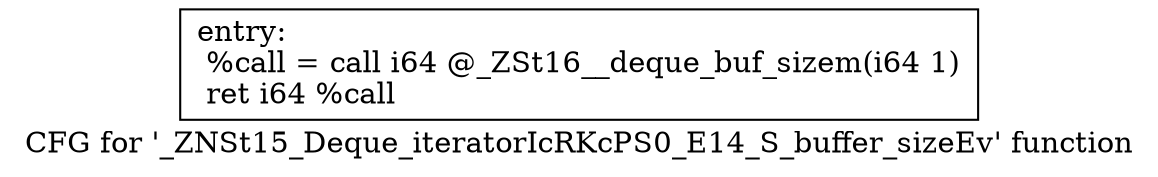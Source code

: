 digraph "CFG for '_ZNSt15_Deque_iteratorIcRKcPS0_E14_S_buffer_sizeEv' function" {
	label="CFG for '_ZNSt15_Deque_iteratorIcRKcPS0_E14_S_buffer_sizeEv' function";

	Node0x6ba35c0 [shape=record,label="{entry:\l  %call = call i64 @_ZSt16__deque_buf_sizem(i64 1)\l  ret i64 %call\l}"];
}
